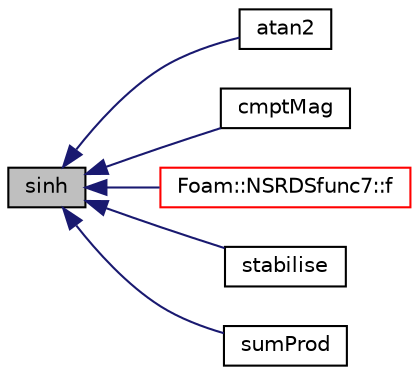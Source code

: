 digraph "sinh"
{
  bgcolor="transparent";
  edge [fontname="Helvetica",fontsize="10",labelfontname="Helvetica",labelfontsize="10"];
  node [fontname="Helvetica",fontsize="10",shape=record];
  rankdir="LR";
  Node1 [label="sinh",height=0.2,width=0.4,color="black", fillcolor="grey75", style="filled", fontcolor="black"];
  Node1 -> Node2 [dir="back",color="midnightblue",fontsize="10",style="solid",fontname="Helvetica"];
  Node2 [label="atan2",height=0.2,width=0.4,color="black",URL="$a10893.html#ac4f658d3f23292db85ec6b618e5976e0"];
  Node1 -> Node3 [dir="back",color="midnightblue",fontsize="10",style="solid",fontname="Helvetica"];
  Node3 [label="cmptMag",height=0.2,width=0.4,color="black",URL="$a10893.html#a2b5bed0675a2a1c054a011f1ff5d73e8"];
  Node1 -> Node4 [dir="back",color="midnightblue",fontsize="10",style="solid",fontname="Helvetica"];
  Node4 [label="Foam::NSRDSfunc7::f",height=0.2,width=0.4,color="red",URL="$a01712.html#a4ab62338f8530b8dc7efbf7c744c4d53",tooltip="Evaluate the function and return the result. "];
  Node1 -> Node5 [dir="back",color="midnightblue",fontsize="10",style="solid",fontname="Helvetica"];
  Node5 [label="stabilise",height=0.2,width=0.4,color="black",URL="$a10893.html#a5256ed0d7ec24b1876ba90c6ff1f8727"];
  Node1 -> Node6 [dir="back",color="midnightblue",fontsize="10",style="solid",fontname="Helvetica"];
  Node6 [label="sumProd",height=0.2,width=0.4,color="black",URL="$a10893.html#a5b480f6156c25bef4de87d86094e87ea"];
}
